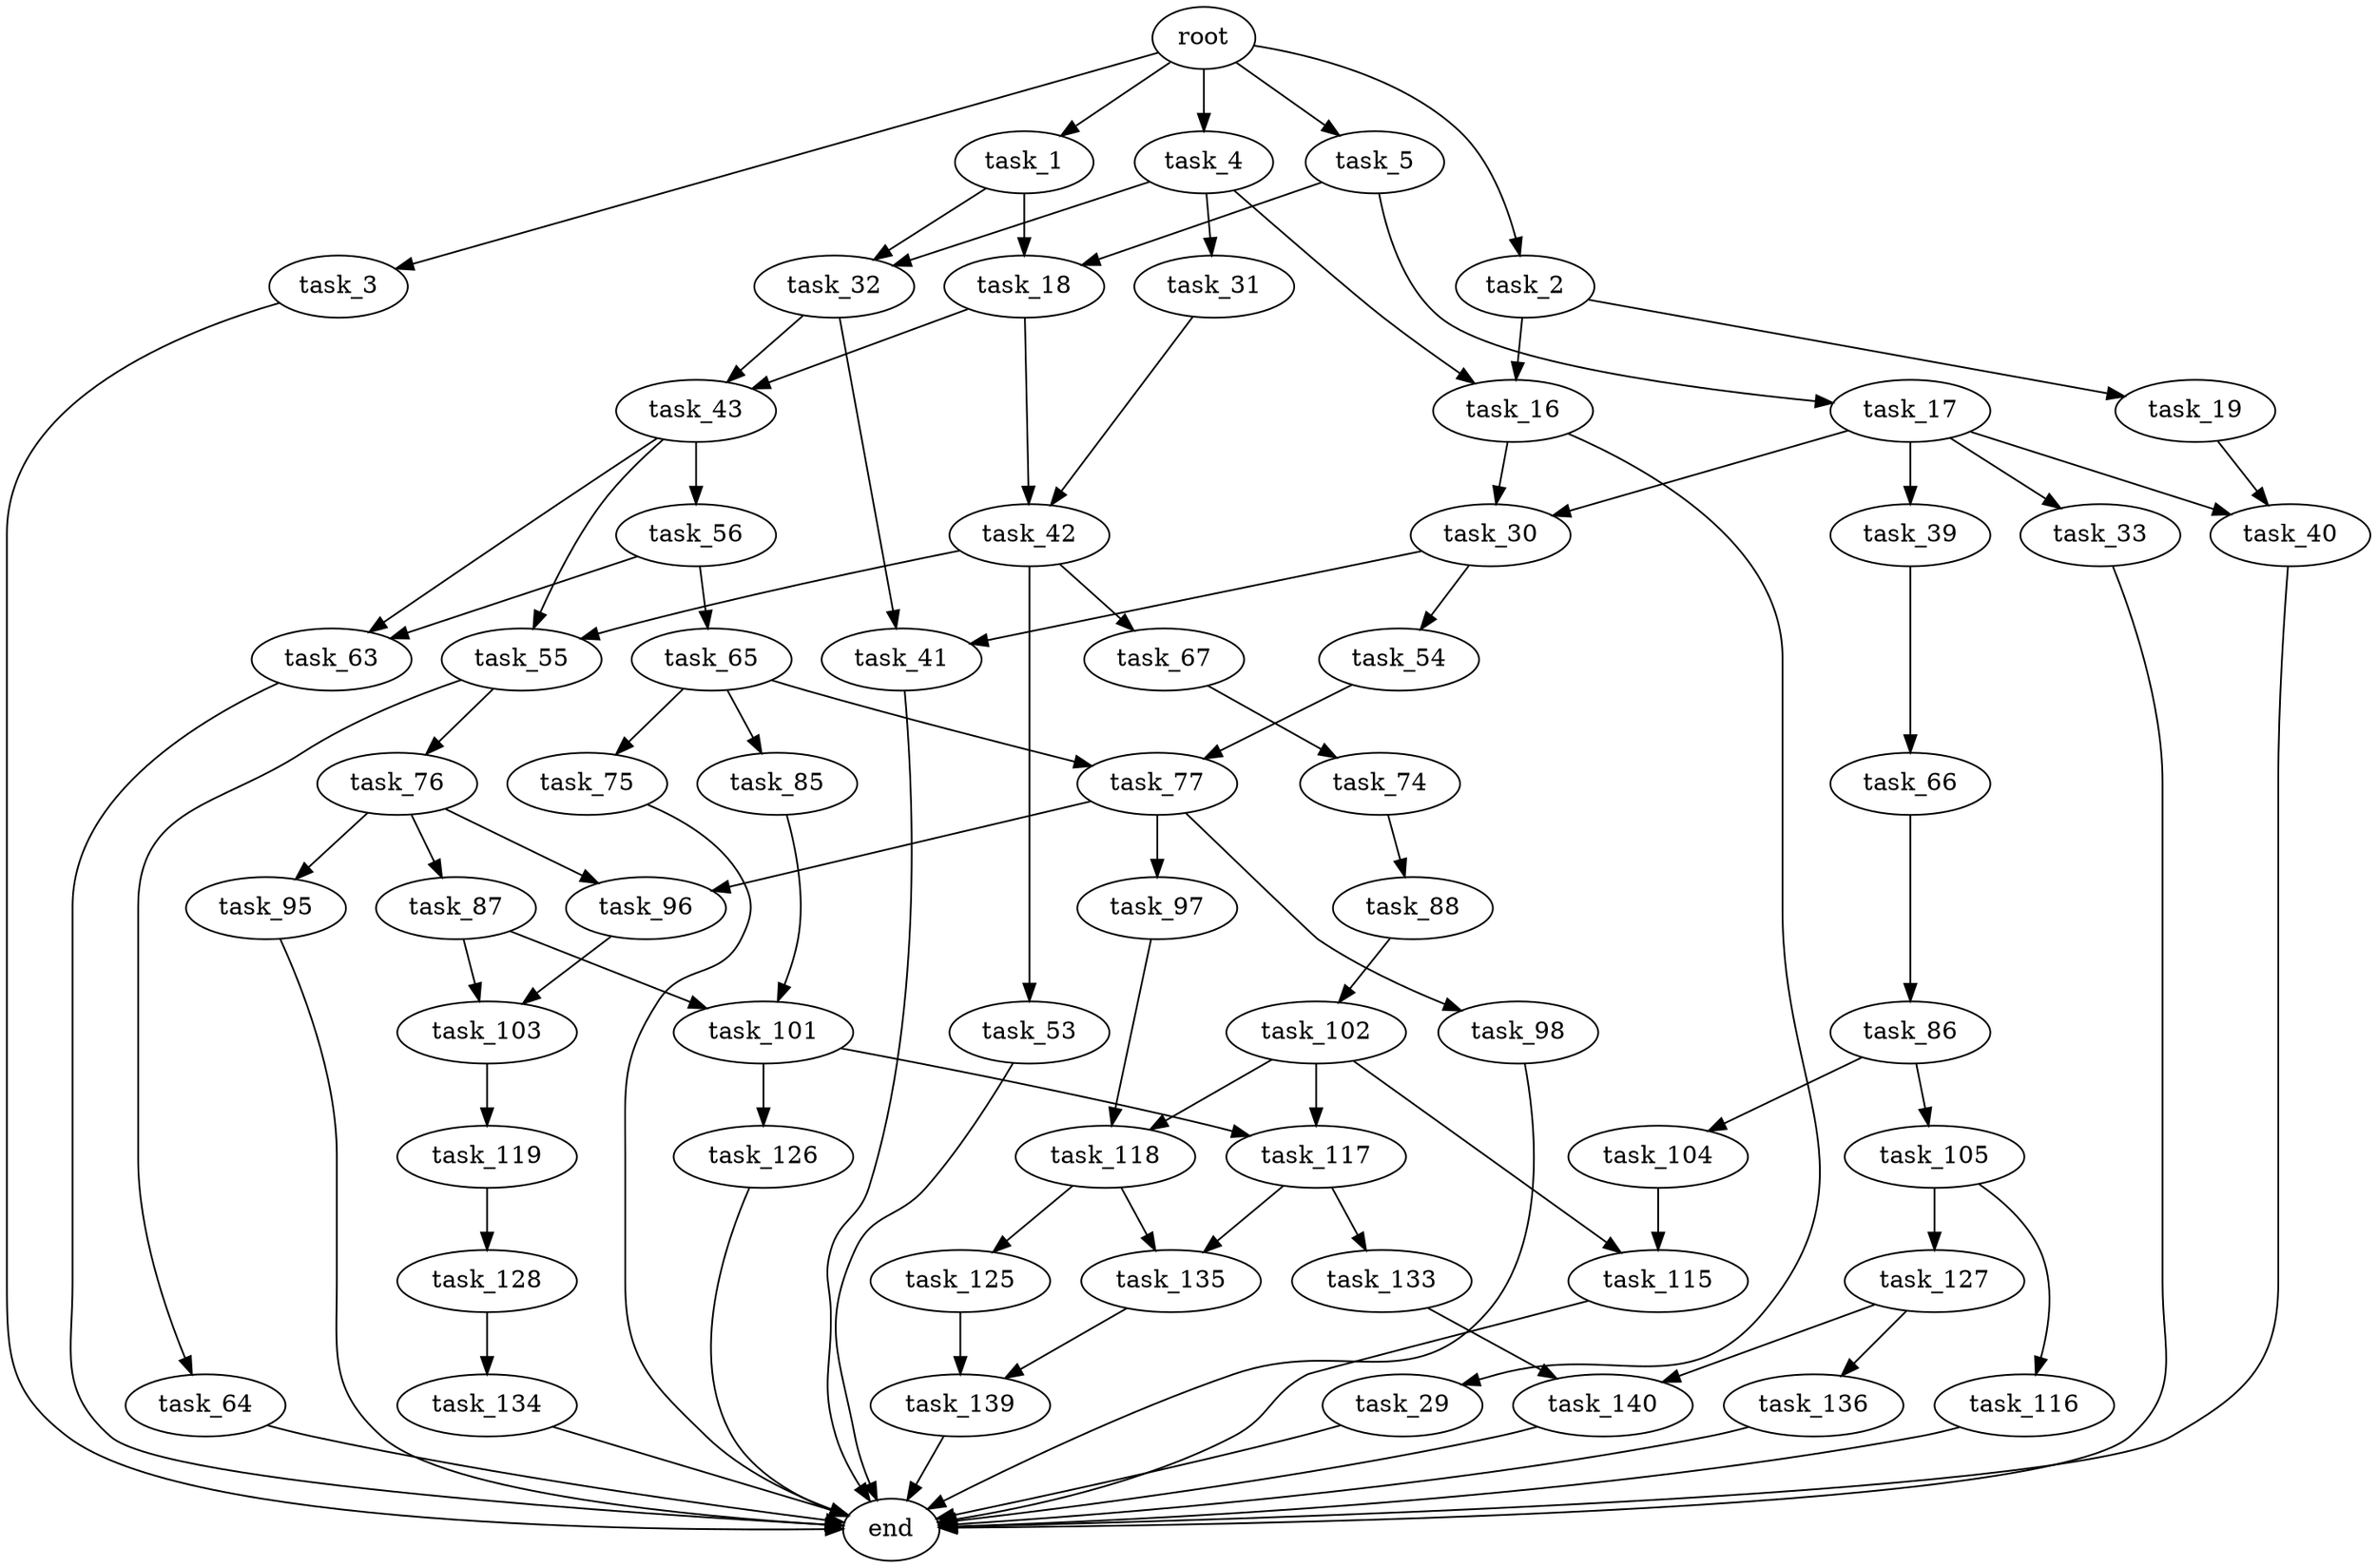 digraph G {
  root [size="0.000000"];
  task_1 [size="42250576883.000000"];
  task_2 [size="1993767725.000000"];
  task_3 [size="38920449871.000000"];
  task_4 [size="1976734826.000000"];
  task_5 [size="31902694121.000000"];
  task_16 [size="22852269235.000000"];
  task_17 [size="28991029248.000000"];
  task_18 [size="68719476736.000000"];
  task_19 [size="231928233984.000000"];
  task_29 [size="66425757575.000000"];
  task_30 [size="13133696497.000000"];
  task_31 [size="45245766458.000000"];
  task_32 [size="34958014059.000000"];
  task_33 [size="606077393015.000000"];
  task_39 [size="4881179722.000000"];
  task_40 [size="1024428130.000000"];
  task_41 [size="134217728000.000000"];
  task_42 [size="28991029248.000000"];
  task_43 [size="1073741824000.000000"];
  task_53 [size="14079926334.000000"];
  task_54 [size="319225441354.000000"];
  task_55 [size="368293445632.000000"];
  task_56 [size="7972272927.000000"];
  task_63 [size="549755813888.000000"];
  task_64 [size="33292160677.000000"];
  task_65 [size="174410546905.000000"];
  task_66 [size="109179764136.000000"];
  task_67 [size="134217728000.000000"];
  task_74 [size="43399152584.000000"];
  task_75 [size="113650342895.000000"];
  task_76 [size="134217728000.000000"];
  task_77 [size="8589934592.000000"];
  task_85 [size="21726789778.000000"];
  task_86 [size="37778500627.000000"];
  task_87 [size="4571298104.000000"];
  task_88 [size="1090093118135.000000"];
  task_95 [size="1073741824000.000000"];
  task_96 [size="8589934592.000000"];
  task_97 [size="9347195935.000000"];
  task_98 [size="782757789696.000000"];
  task_101 [size="979623806220.000000"];
  task_102 [size="1367903066.000000"];
  task_103 [size="231928233984.000000"];
  task_104 [size="1344899036.000000"];
  task_105 [size="1073741824000.000000"];
  task_115 [size="778502502187.000000"];
  task_116 [size="321009078556.000000"];
  task_117 [size="8589934592.000000"];
  task_118 [size="134217728000.000000"];
  task_119 [size="196961007067.000000"];
  task_125 [size="368293445632.000000"];
  task_126 [size="177494644138.000000"];
  task_127 [size="7229737522.000000"];
  task_128 [size="68719476736.000000"];
  task_133 [size="26875217381.000000"];
  task_134 [size="549755813888.000000"];
  task_135 [size="7272693913.000000"];
  task_136 [size="368293445632.000000"];
  task_139 [size="88187561903.000000"];
  task_140 [size="906760264.000000"];
  end [size="0.000000"];

  root -> task_1 [size="1.000000"];
  root -> task_2 [size="1.000000"];
  root -> task_3 [size="1.000000"];
  root -> task_4 [size="1.000000"];
  root -> task_5 [size="1.000000"];
  task_1 -> task_18 [size="75497472.000000"];
  task_1 -> task_32 [size="75497472.000000"];
  task_2 -> task_16 [size="134217728.000000"];
  task_2 -> task_19 [size="134217728.000000"];
  task_3 -> end [size="1.000000"];
  task_4 -> task_16 [size="33554432.000000"];
  task_4 -> task_31 [size="33554432.000000"];
  task_4 -> task_32 [size="33554432.000000"];
  task_5 -> task_17 [size="134217728.000000"];
  task_5 -> task_18 [size="134217728.000000"];
  task_16 -> task_29 [size="33554432.000000"];
  task_16 -> task_30 [size="33554432.000000"];
  task_17 -> task_30 [size="75497472.000000"];
  task_17 -> task_33 [size="75497472.000000"];
  task_17 -> task_39 [size="75497472.000000"];
  task_17 -> task_40 [size="75497472.000000"];
  task_18 -> task_42 [size="134217728.000000"];
  task_18 -> task_43 [size="134217728.000000"];
  task_19 -> task_40 [size="301989888.000000"];
  task_29 -> end [size="1.000000"];
  task_30 -> task_41 [size="411041792.000000"];
  task_30 -> task_54 [size="411041792.000000"];
  task_31 -> task_42 [size="75497472.000000"];
  task_32 -> task_41 [size="75497472.000000"];
  task_32 -> task_43 [size="75497472.000000"];
  task_33 -> end [size="1.000000"];
  task_39 -> task_66 [size="134217728.000000"];
  task_40 -> end [size="1.000000"];
  task_41 -> end [size="1.000000"];
  task_42 -> task_53 [size="75497472.000000"];
  task_42 -> task_55 [size="75497472.000000"];
  task_42 -> task_67 [size="75497472.000000"];
  task_43 -> task_55 [size="838860800.000000"];
  task_43 -> task_56 [size="838860800.000000"];
  task_43 -> task_63 [size="838860800.000000"];
  task_53 -> end [size="1.000000"];
  task_54 -> task_77 [size="209715200.000000"];
  task_55 -> task_64 [size="411041792.000000"];
  task_55 -> task_76 [size="411041792.000000"];
  task_56 -> task_63 [size="411041792.000000"];
  task_56 -> task_65 [size="411041792.000000"];
  task_63 -> end [size="1.000000"];
  task_64 -> end [size="1.000000"];
  task_65 -> task_75 [size="134217728.000000"];
  task_65 -> task_77 [size="134217728.000000"];
  task_65 -> task_85 [size="134217728.000000"];
  task_66 -> task_86 [size="75497472.000000"];
  task_67 -> task_74 [size="209715200.000000"];
  task_74 -> task_88 [size="679477248.000000"];
  task_75 -> end [size="1.000000"];
  task_76 -> task_87 [size="209715200.000000"];
  task_76 -> task_95 [size="209715200.000000"];
  task_76 -> task_96 [size="209715200.000000"];
  task_77 -> task_96 [size="33554432.000000"];
  task_77 -> task_97 [size="33554432.000000"];
  task_77 -> task_98 [size="33554432.000000"];
  task_85 -> task_101 [size="838860800.000000"];
  task_86 -> task_104 [size="679477248.000000"];
  task_86 -> task_105 [size="679477248.000000"];
  task_87 -> task_101 [size="301989888.000000"];
  task_87 -> task_103 [size="301989888.000000"];
  task_88 -> task_102 [size="679477248.000000"];
  task_95 -> end [size="1.000000"];
  task_96 -> task_103 [size="33554432.000000"];
  task_97 -> task_118 [size="411041792.000000"];
  task_98 -> end [size="1.000000"];
  task_101 -> task_117 [size="679477248.000000"];
  task_101 -> task_126 [size="679477248.000000"];
  task_102 -> task_115 [size="33554432.000000"];
  task_102 -> task_117 [size="33554432.000000"];
  task_102 -> task_118 [size="33554432.000000"];
  task_103 -> task_119 [size="301989888.000000"];
  task_104 -> task_115 [size="33554432.000000"];
  task_105 -> task_116 [size="838860800.000000"];
  task_105 -> task_127 [size="838860800.000000"];
  task_115 -> end [size="1.000000"];
  task_116 -> end [size="1.000000"];
  task_117 -> task_133 [size="33554432.000000"];
  task_117 -> task_135 [size="33554432.000000"];
  task_118 -> task_125 [size="209715200.000000"];
  task_118 -> task_135 [size="209715200.000000"];
  task_119 -> task_128 [size="134217728.000000"];
  task_125 -> task_139 [size="411041792.000000"];
  task_126 -> end [size="1.000000"];
  task_127 -> task_136 [size="134217728.000000"];
  task_127 -> task_140 [size="134217728.000000"];
  task_128 -> task_134 [size="134217728.000000"];
  task_133 -> task_140 [size="134217728.000000"];
  task_134 -> end [size="1.000000"];
  task_135 -> task_139 [size="536870912.000000"];
  task_136 -> end [size="1.000000"];
  task_139 -> end [size="1.000000"];
  task_140 -> end [size="1.000000"];
}
